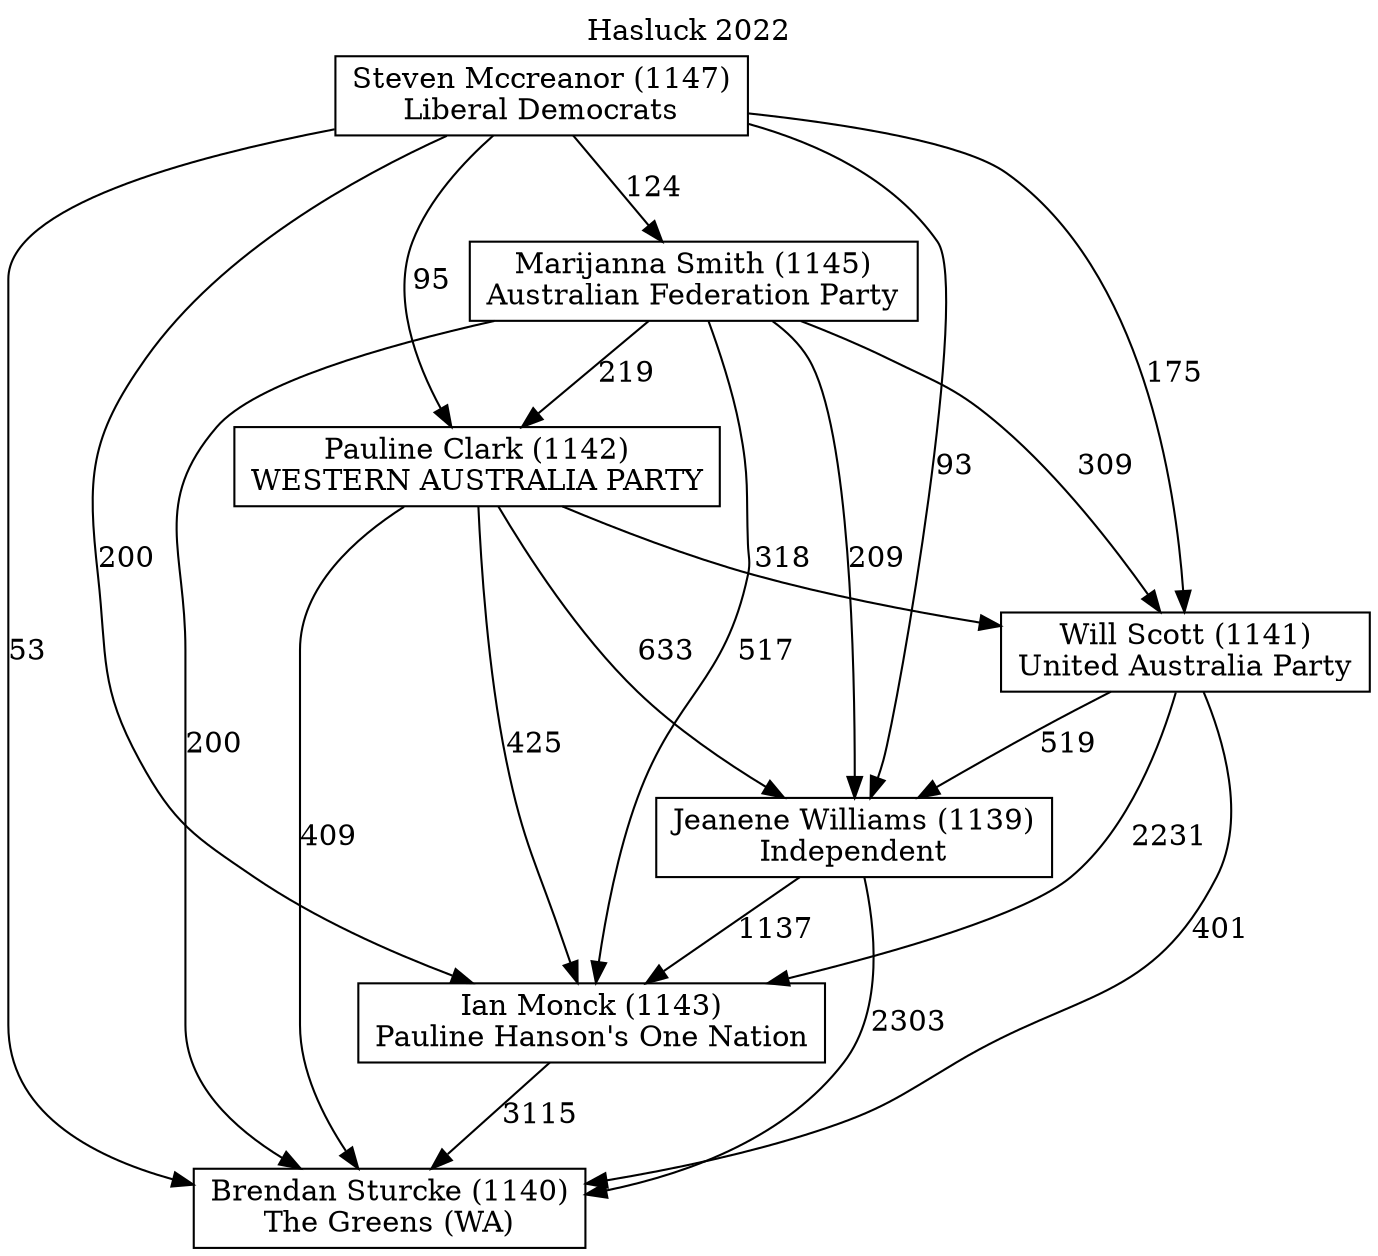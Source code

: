 // House preference flow
digraph "Brendan Sturcke (1140)_Hasluck_2022" {
	graph [label="Hasluck 2022" labelloc=t mclimit=10]
	node [shape=box]
	"Brendan Sturcke (1140)" [label="Brendan Sturcke (1140)
The Greens (WA)"]
	"Ian Monck (1143)" [label="Ian Monck (1143)
Pauline Hanson's One Nation"]
	"Jeanene Williams (1139)" [label="Jeanene Williams (1139)
Independent"]
	"Will Scott (1141)" [label="Will Scott (1141)
United Australia Party"]
	"Pauline Clark (1142)" [label="Pauline Clark (1142)
WESTERN AUSTRALIA PARTY"]
	"Marijanna Smith (1145)" [label="Marijanna Smith (1145)
Australian Federation Party"]
	"Steven Mccreanor (1147)" [label="Steven Mccreanor (1147)
Liberal Democrats"]
	"Brendan Sturcke (1140)" [label="Brendan Sturcke (1140)
The Greens (WA)"]
	"Jeanene Williams (1139)" [label="Jeanene Williams (1139)
Independent"]
	"Will Scott (1141)" [label="Will Scott (1141)
United Australia Party"]
	"Pauline Clark (1142)" [label="Pauline Clark (1142)
WESTERN AUSTRALIA PARTY"]
	"Marijanna Smith (1145)" [label="Marijanna Smith (1145)
Australian Federation Party"]
	"Steven Mccreanor (1147)" [label="Steven Mccreanor (1147)
Liberal Democrats"]
	"Brendan Sturcke (1140)" [label="Brendan Sturcke (1140)
The Greens (WA)"]
	"Will Scott (1141)" [label="Will Scott (1141)
United Australia Party"]
	"Pauline Clark (1142)" [label="Pauline Clark (1142)
WESTERN AUSTRALIA PARTY"]
	"Marijanna Smith (1145)" [label="Marijanna Smith (1145)
Australian Federation Party"]
	"Steven Mccreanor (1147)" [label="Steven Mccreanor (1147)
Liberal Democrats"]
	"Brendan Sturcke (1140)" [label="Brendan Sturcke (1140)
The Greens (WA)"]
	"Pauline Clark (1142)" [label="Pauline Clark (1142)
WESTERN AUSTRALIA PARTY"]
	"Marijanna Smith (1145)" [label="Marijanna Smith (1145)
Australian Federation Party"]
	"Steven Mccreanor (1147)" [label="Steven Mccreanor (1147)
Liberal Democrats"]
	"Brendan Sturcke (1140)" [label="Brendan Sturcke (1140)
The Greens (WA)"]
	"Marijanna Smith (1145)" [label="Marijanna Smith (1145)
Australian Federation Party"]
	"Steven Mccreanor (1147)" [label="Steven Mccreanor (1147)
Liberal Democrats"]
	"Brendan Sturcke (1140)" [label="Brendan Sturcke (1140)
The Greens (WA)"]
	"Steven Mccreanor (1147)" [label="Steven Mccreanor (1147)
Liberal Democrats"]
	"Steven Mccreanor (1147)" [label="Steven Mccreanor (1147)
Liberal Democrats"]
	"Marijanna Smith (1145)" [label="Marijanna Smith (1145)
Australian Federation Party"]
	"Steven Mccreanor (1147)" [label="Steven Mccreanor (1147)
Liberal Democrats"]
	"Steven Mccreanor (1147)" [label="Steven Mccreanor (1147)
Liberal Democrats"]
	"Pauline Clark (1142)" [label="Pauline Clark (1142)
WESTERN AUSTRALIA PARTY"]
	"Marijanna Smith (1145)" [label="Marijanna Smith (1145)
Australian Federation Party"]
	"Steven Mccreanor (1147)" [label="Steven Mccreanor (1147)
Liberal Democrats"]
	"Pauline Clark (1142)" [label="Pauline Clark (1142)
WESTERN AUSTRALIA PARTY"]
	"Steven Mccreanor (1147)" [label="Steven Mccreanor (1147)
Liberal Democrats"]
	"Steven Mccreanor (1147)" [label="Steven Mccreanor (1147)
Liberal Democrats"]
	"Marijanna Smith (1145)" [label="Marijanna Smith (1145)
Australian Federation Party"]
	"Steven Mccreanor (1147)" [label="Steven Mccreanor (1147)
Liberal Democrats"]
	"Steven Mccreanor (1147)" [label="Steven Mccreanor (1147)
Liberal Democrats"]
	"Will Scott (1141)" [label="Will Scott (1141)
United Australia Party"]
	"Pauline Clark (1142)" [label="Pauline Clark (1142)
WESTERN AUSTRALIA PARTY"]
	"Marijanna Smith (1145)" [label="Marijanna Smith (1145)
Australian Federation Party"]
	"Steven Mccreanor (1147)" [label="Steven Mccreanor (1147)
Liberal Democrats"]
	"Will Scott (1141)" [label="Will Scott (1141)
United Australia Party"]
	"Marijanna Smith (1145)" [label="Marijanna Smith (1145)
Australian Federation Party"]
	"Steven Mccreanor (1147)" [label="Steven Mccreanor (1147)
Liberal Democrats"]
	"Will Scott (1141)" [label="Will Scott (1141)
United Australia Party"]
	"Steven Mccreanor (1147)" [label="Steven Mccreanor (1147)
Liberal Democrats"]
	"Steven Mccreanor (1147)" [label="Steven Mccreanor (1147)
Liberal Democrats"]
	"Marijanna Smith (1145)" [label="Marijanna Smith (1145)
Australian Federation Party"]
	"Steven Mccreanor (1147)" [label="Steven Mccreanor (1147)
Liberal Democrats"]
	"Steven Mccreanor (1147)" [label="Steven Mccreanor (1147)
Liberal Democrats"]
	"Pauline Clark (1142)" [label="Pauline Clark (1142)
WESTERN AUSTRALIA PARTY"]
	"Marijanna Smith (1145)" [label="Marijanna Smith (1145)
Australian Federation Party"]
	"Steven Mccreanor (1147)" [label="Steven Mccreanor (1147)
Liberal Democrats"]
	"Pauline Clark (1142)" [label="Pauline Clark (1142)
WESTERN AUSTRALIA PARTY"]
	"Steven Mccreanor (1147)" [label="Steven Mccreanor (1147)
Liberal Democrats"]
	"Steven Mccreanor (1147)" [label="Steven Mccreanor (1147)
Liberal Democrats"]
	"Marijanna Smith (1145)" [label="Marijanna Smith (1145)
Australian Federation Party"]
	"Steven Mccreanor (1147)" [label="Steven Mccreanor (1147)
Liberal Democrats"]
	"Steven Mccreanor (1147)" [label="Steven Mccreanor (1147)
Liberal Democrats"]
	"Jeanene Williams (1139)" [label="Jeanene Williams (1139)
Independent"]
	"Will Scott (1141)" [label="Will Scott (1141)
United Australia Party"]
	"Pauline Clark (1142)" [label="Pauline Clark (1142)
WESTERN AUSTRALIA PARTY"]
	"Marijanna Smith (1145)" [label="Marijanna Smith (1145)
Australian Federation Party"]
	"Steven Mccreanor (1147)" [label="Steven Mccreanor (1147)
Liberal Democrats"]
	"Jeanene Williams (1139)" [label="Jeanene Williams (1139)
Independent"]
	"Pauline Clark (1142)" [label="Pauline Clark (1142)
WESTERN AUSTRALIA PARTY"]
	"Marijanna Smith (1145)" [label="Marijanna Smith (1145)
Australian Federation Party"]
	"Steven Mccreanor (1147)" [label="Steven Mccreanor (1147)
Liberal Democrats"]
	"Jeanene Williams (1139)" [label="Jeanene Williams (1139)
Independent"]
	"Marijanna Smith (1145)" [label="Marijanna Smith (1145)
Australian Federation Party"]
	"Steven Mccreanor (1147)" [label="Steven Mccreanor (1147)
Liberal Democrats"]
	"Jeanene Williams (1139)" [label="Jeanene Williams (1139)
Independent"]
	"Steven Mccreanor (1147)" [label="Steven Mccreanor (1147)
Liberal Democrats"]
	"Steven Mccreanor (1147)" [label="Steven Mccreanor (1147)
Liberal Democrats"]
	"Marijanna Smith (1145)" [label="Marijanna Smith (1145)
Australian Federation Party"]
	"Steven Mccreanor (1147)" [label="Steven Mccreanor (1147)
Liberal Democrats"]
	"Steven Mccreanor (1147)" [label="Steven Mccreanor (1147)
Liberal Democrats"]
	"Pauline Clark (1142)" [label="Pauline Clark (1142)
WESTERN AUSTRALIA PARTY"]
	"Marijanna Smith (1145)" [label="Marijanna Smith (1145)
Australian Federation Party"]
	"Steven Mccreanor (1147)" [label="Steven Mccreanor (1147)
Liberal Democrats"]
	"Pauline Clark (1142)" [label="Pauline Clark (1142)
WESTERN AUSTRALIA PARTY"]
	"Steven Mccreanor (1147)" [label="Steven Mccreanor (1147)
Liberal Democrats"]
	"Steven Mccreanor (1147)" [label="Steven Mccreanor (1147)
Liberal Democrats"]
	"Marijanna Smith (1145)" [label="Marijanna Smith (1145)
Australian Federation Party"]
	"Steven Mccreanor (1147)" [label="Steven Mccreanor (1147)
Liberal Democrats"]
	"Steven Mccreanor (1147)" [label="Steven Mccreanor (1147)
Liberal Democrats"]
	"Will Scott (1141)" [label="Will Scott (1141)
United Australia Party"]
	"Pauline Clark (1142)" [label="Pauline Clark (1142)
WESTERN AUSTRALIA PARTY"]
	"Marijanna Smith (1145)" [label="Marijanna Smith (1145)
Australian Federation Party"]
	"Steven Mccreanor (1147)" [label="Steven Mccreanor (1147)
Liberal Democrats"]
	"Will Scott (1141)" [label="Will Scott (1141)
United Australia Party"]
	"Marijanna Smith (1145)" [label="Marijanna Smith (1145)
Australian Federation Party"]
	"Steven Mccreanor (1147)" [label="Steven Mccreanor (1147)
Liberal Democrats"]
	"Will Scott (1141)" [label="Will Scott (1141)
United Australia Party"]
	"Steven Mccreanor (1147)" [label="Steven Mccreanor (1147)
Liberal Democrats"]
	"Steven Mccreanor (1147)" [label="Steven Mccreanor (1147)
Liberal Democrats"]
	"Marijanna Smith (1145)" [label="Marijanna Smith (1145)
Australian Federation Party"]
	"Steven Mccreanor (1147)" [label="Steven Mccreanor (1147)
Liberal Democrats"]
	"Steven Mccreanor (1147)" [label="Steven Mccreanor (1147)
Liberal Democrats"]
	"Pauline Clark (1142)" [label="Pauline Clark (1142)
WESTERN AUSTRALIA PARTY"]
	"Marijanna Smith (1145)" [label="Marijanna Smith (1145)
Australian Federation Party"]
	"Steven Mccreanor (1147)" [label="Steven Mccreanor (1147)
Liberal Democrats"]
	"Pauline Clark (1142)" [label="Pauline Clark (1142)
WESTERN AUSTRALIA PARTY"]
	"Steven Mccreanor (1147)" [label="Steven Mccreanor (1147)
Liberal Democrats"]
	"Steven Mccreanor (1147)" [label="Steven Mccreanor (1147)
Liberal Democrats"]
	"Marijanna Smith (1145)" [label="Marijanna Smith (1145)
Australian Federation Party"]
	"Steven Mccreanor (1147)" [label="Steven Mccreanor (1147)
Liberal Democrats"]
	"Steven Mccreanor (1147)" [label="Steven Mccreanor (1147)
Liberal Democrats"]
	"Ian Monck (1143)" [label="Ian Monck (1143)
Pauline Hanson's One Nation"]
	"Jeanene Williams (1139)" [label="Jeanene Williams (1139)
Independent"]
	"Will Scott (1141)" [label="Will Scott (1141)
United Australia Party"]
	"Pauline Clark (1142)" [label="Pauline Clark (1142)
WESTERN AUSTRALIA PARTY"]
	"Marijanna Smith (1145)" [label="Marijanna Smith (1145)
Australian Federation Party"]
	"Steven Mccreanor (1147)" [label="Steven Mccreanor (1147)
Liberal Democrats"]
	"Ian Monck (1143)" [label="Ian Monck (1143)
Pauline Hanson's One Nation"]
	"Will Scott (1141)" [label="Will Scott (1141)
United Australia Party"]
	"Pauline Clark (1142)" [label="Pauline Clark (1142)
WESTERN AUSTRALIA PARTY"]
	"Marijanna Smith (1145)" [label="Marijanna Smith (1145)
Australian Federation Party"]
	"Steven Mccreanor (1147)" [label="Steven Mccreanor (1147)
Liberal Democrats"]
	"Ian Monck (1143)" [label="Ian Monck (1143)
Pauline Hanson's One Nation"]
	"Pauline Clark (1142)" [label="Pauline Clark (1142)
WESTERN AUSTRALIA PARTY"]
	"Marijanna Smith (1145)" [label="Marijanna Smith (1145)
Australian Federation Party"]
	"Steven Mccreanor (1147)" [label="Steven Mccreanor (1147)
Liberal Democrats"]
	"Ian Monck (1143)" [label="Ian Monck (1143)
Pauline Hanson's One Nation"]
	"Marijanna Smith (1145)" [label="Marijanna Smith (1145)
Australian Federation Party"]
	"Steven Mccreanor (1147)" [label="Steven Mccreanor (1147)
Liberal Democrats"]
	"Ian Monck (1143)" [label="Ian Monck (1143)
Pauline Hanson's One Nation"]
	"Steven Mccreanor (1147)" [label="Steven Mccreanor (1147)
Liberal Democrats"]
	"Steven Mccreanor (1147)" [label="Steven Mccreanor (1147)
Liberal Democrats"]
	"Marijanna Smith (1145)" [label="Marijanna Smith (1145)
Australian Federation Party"]
	"Steven Mccreanor (1147)" [label="Steven Mccreanor (1147)
Liberal Democrats"]
	"Steven Mccreanor (1147)" [label="Steven Mccreanor (1147)
Liberal Democrats"]
	"Pauline Clark (1142)" [label="Pauline Clark (1142)
WESTERN AUSTRALIA PARTY"]
	"Marijanna Smith (1145)" [label="Marijanna Smith (1145)
Australian Federation Party"]
	"Steven Mccreanor (1147)" [label="Steven Mccreanor (1147)
Liberal Democrats"]
	"Pauline Clark (1142)" [label="Pauline Clark (1142)
WESTERN AUSTRALIA PARTY"]
	"Steven Mccreanor (1147)" [label="Steven Mccreanor (1147)
Liberal Democrats"]
	"Steven Mccreanor (1147)" [label="Steven Mccreanor (1147)
Liberal Democrats"]
	"Marijanna Smith (1145)" [label="Marijanna Smith (1145)
Australian Federation Party"]
	"Steven Mccreanor (1147)" [label="Steven Mccreanor (1147)
Liberal Democrats"]
	"Steven Mccreanor (1147)" [label="Steven Mccreanor (1147)
Liberal Democrats"]
	"Will Scott (1141)" [label="Will Scott (1141)
United Australia Party"]
	"Pauline Clark (1142)" [label="Pauline Clark (1142)
WESTERN AUSTRALIA PARTY"]
	"Marijanna Smith (1145)" [label="Marijanna Smith (1145)
Australian Federation Party"]
	"Steven Mccreanor (1147)" [label="Steven Mccreanor (1147)
Liberal Democrats"]
	"Will Scott (1141)" [label="Will Scott (1141)
United Australia Party"]
	"Marijanna Smith (1145)" [label="Marijanna Smith (1145)
Australian Federation Party"]
	"Steven Mccreanor (1147)" [label="Steven Mccreanor (1147)
Liberal Democrats"]
	"Will Scott (1141)" [label="Will Scott (1141)
United Australia Party"]
	"Steven Mccreanor (1147)" [label="Steven Mccreanor (1147)
Liberal Democrats"]
	"Steven Mccreanor (1147)" [label="Steven Mccreanor (1147)
Liberal Democrats"]
	"Marijanna Smith (1145)" [label="Marijanna Smith (1145)
Australian Federation Party"]
	"Steven Mccreanor (1147)" [label="Steven Mccreanor (1147)
Liberal Democrats"]
	"Steven Mccreanor (1147)" [label="Steven Mccreanor (1147)
Liberal Democrats"]
	"Pauline Clark (1142)" [label="Pauline Clark (1142)
WESTERN AUSTRALIA PARTY"]
	"Marijanna Smith (1145)" [label="Marijanna Smith (1145)
Australian Federation Party"]
	"Steven Mccreanor (1147)" [label="Steven Mccreanor (1147)
Liberal Democrats"]
	"Pauline Clark (1142)" [label="Pauline Clark (1142)
WESTERN AUSTRALIA PARTY"]
	"Steven Mccreanor (1147)" [label="Steven Mccreanor (1147)
Liberal Democrats"]
	"Steven Mccreanor (1147)" [label="Steven Mccreanor (1147)
Liberal Democrats"]
	"Marijanna Smith (1145)" [label="Marijanna Smith (1145)
Australian Federation Party"]
	"Steven Mccreanor (1147)" [label="Steven Mccreanor (1147)
Liberal Democrats"]
	"Steven Mccreanor (1147)" [label="Steven Mccreanor (1147)
Liberal Democrats"]
	"Jeanene Williams (1139)" [label="Jeanene Williams (1139)
Independent"]
	"Will Scott (1141)" [label="Will Scott (1141)
United Australia Party"]
	"Pauline Clark (1142)" [label="Pauline Clark (1142)
WESTERN AUSTRALIA PARTY"]
	"Marijanna Smith (1145)" [label="Marijanna Smith (1145)
Australian Federation Party"]
	"Steven Mccreanor (1147)" [label="Steven Mccreanor (1147)
Liberal Democrats"]
	"Jeanene Williams (1139)" [label="Jeanene Williams (1139)
Independent"]
	"Pauline Clark (1142)" [label="Pauline Clark (1142)
WESTERN AUSTRALIA PARTY"]
	"Marijanna Smith (1145)" [label="Marijanna Smith (1145)
Australian Federation Party"]
	"Steven Mccreanor (1147)" [label="Steven Mccreanor (1147)
Liberal Democrats"]
	"Jeanene Williams (1139)" [label="Jeanene Williams (1139)
Independent"]
	"Marijanna Smith (1145)" [label="Marijanna Smith (1145)
Australian Federation Party"]
	"Steven Mccreanor (1147)" [label="Steven Mccreanor (1147)
Liberal Democrats"]
	"Jeanene Williams (1139)" [label="Jeanene Williams (1139)
Independent"]
	"Steven Mccreanor (1147)" [label="Steven Mccreanor (1147)
Liberal Democrats"]
	"Steven Mccreanor (1147)" [label="Steven Mccreanor (1147)
Liberal Democrats"]
	"Marijanna Smith (1145)" [label="Marijanna Smith (1145)
Australian Federation Party"]
	"Steven Mccreanor (1147)" [label="Steven Mccreanor (1147)
Liberal Democrats"]
	"Steven Mccreanor (1147)" [label="Steven Mccreanor (1147)
Liberal Democrats"]
	"Pauline Clark (1142)" [label="Pauline Clark (1142)
WESTERN AUSTRALIA PARTY"]
	"Marijanna Smith (1145)" [label="Marijanna Smith (1145)
Australian Federation Party"]
	"Steven Mccreanor (1147)" [label="Steven Mccreanor (1147)
Liberal Democrats"]
	"Pauline Clark (1142)" [label="Pauline Clark (1142)
WESTERN AUSTRALIA PARTY"]
	"Steven Mccreanor (1147)" [label="Steven Mccreanor (1147)
Liberal Democrats"]
	"Steven Mccreanor (1147)" [label="Steven Mccreanor (1147)
Liberal Democrats"]
	"Marijanna Smith (1145)" [label="Marijanna Smith (1145)
Australian Federation Party"]
	"Steven Mccreanor (1147)" [label="Steven Mccreanor (1147)
Liberal Democrats"]
	"Steven Mccreanor (1147)" [label="Steven Mccreanor (1147)
Liberal Democrats"]
	"Will Scott (1141)" [label="Will Scott (1141)
United Australia Party"]
	"Pauline Clark (1142)" [label="Pauline Clark (1142)
WESTERN AUSTRALIA PARTY"]
	"Marijanna Smith (1145)" [label="Marijanna Smith (1145)
Australian Federation Party"]
	"Steven Mccreanor (1147)" [label="Steven Mccreanor (1147)
Liberal Democrats"]
	"Will Scott (1141)" [label="Will Scott (1141)
United Australia Party"]
	"Marijanna Smith (1145)" [label="Marijanna Smith (1145)
Australian Federation Party"]
	"Steven Mccreanor (1147)" [label="Steven Mccreanor (1147)
Liberal Democrats"]
	"Will Scott (1141)" [label="Will Scott (1141)
United Australia Party"]
	"Steven Mccreanor (1147)" [label="Steven Mccreanor (1147)
Liberal Democrats"]
	"Steven Mccreanor (1147)" [label="Steven Mccreanor (1147)
Liberal Democrats"]
	"Marijanna Smith (1145)" [label="Marijanna Smith (1145)
Australian Federation Party"]
	"Steven Mccreanor (1147)" [label="Steven Mccreanor (1147)
Liberal Democrats"]
	"Steven Mccreanor (1147)" [label="Steven Mccreanor (1147)
Liberal Democrats"]
	"Pauline Clark (1142)" [label="Pauline Clark (1142)
WESTERN AUSTRALIA PARTY"]
	"Marijanna Smith (1145)" [label="Marijanna Smith (1145)
Australian Federation Party"]
	"Steven Mccreanor (1147)" [label="Steven Mccreanor (1147)
Liberal Democrats"]
	"Pauline Clark (1142)" [label="Pauline Clark (1142)
WESTERN AUSTRALIA PARTY"]
	"Steven Mccreanor (1147)" [label="Steven Mccreanor (1147)
Liberal Democrats"]
	"Steven Mccreanor (1147)" [label="Steven Mccreanor (1147)
Liberal Democrats"]
	"Marijanna Smith (1145)" [label="Marijanna Smith (1145)
Australian Federation Party"]
	"Steven Mccreanor (1147)" [label="Steven Mccreanor (1147)
Liberal Democrats"]
	"Steven Mccreanor (1147)" [label="Steven Mccreanor (1147)
Liberal Democrats"]
	"Ian Monck (1143)" -> "Brendan Sturcke (1140)" [label=3115]
	"Jeanene Williams (1139)" -> "Ian Monck (1143)" [label=1137]
	"Will Scott (1141)" -> "Jeanene Williams (1139)" [label=519]
	"Pauline Clark (1142)" -> "Will Scott (1141)" [label=318]
	"Marijanna Smith (1145)" -> "Pauline Clark (1142)" [label=219]
	"Steven Mccreanor (1147)" -> "Marijanna Smith (1145)" [label=124]
	"Jeanene Williams (1139)" -> "Brendan Sturcke (1140)" [label=2303]
	"Will Scott (1141)" -> "Brendan Sturcke (1140)" [label=401]
	"Pauline Clark (1142)" -> "Brendan Sturcke (1140)" [label=409]
	"Marijanna Smith (1145)" -> "Brendan Sturcke (1140)" [label=200]
	"Steven Mccreanor (1147)" -> "Brendan Sturcke (1140)" [label=53]
	"Steven Mccreanor (1147)" -> "Pauline Clark (1142)" [label=95]
	"Marijanna Smith (1145)" -> "Will Scott (1141)" [label=309]
	"Steven Mccreanor (1147)" -> "Will Scott (1141)" [label=175]
	"Pauline Clark (1142)" -> "Jeanene Williams (1139)" [label=633]
	"Marijanna Smith (1145)" -> "Jeanene Williams (1139)" [label=209]
	"Steven Mccreanor (1147)" -> "Jeanene Williams (1139)" [label=93]
	"Will Scott (1141)" -> "Ian Monck (1143)" [label=2231]
	"Pauline Clark (1142)" -> "Ian Monck (1143)" [label=425]
	"Marijanna Smith (1145)" -> "Ian Monck (1143)" [label=517]
	"Steven Mccreanor (1147)" -> "Ian Monck (1143)" [label=200]
}
